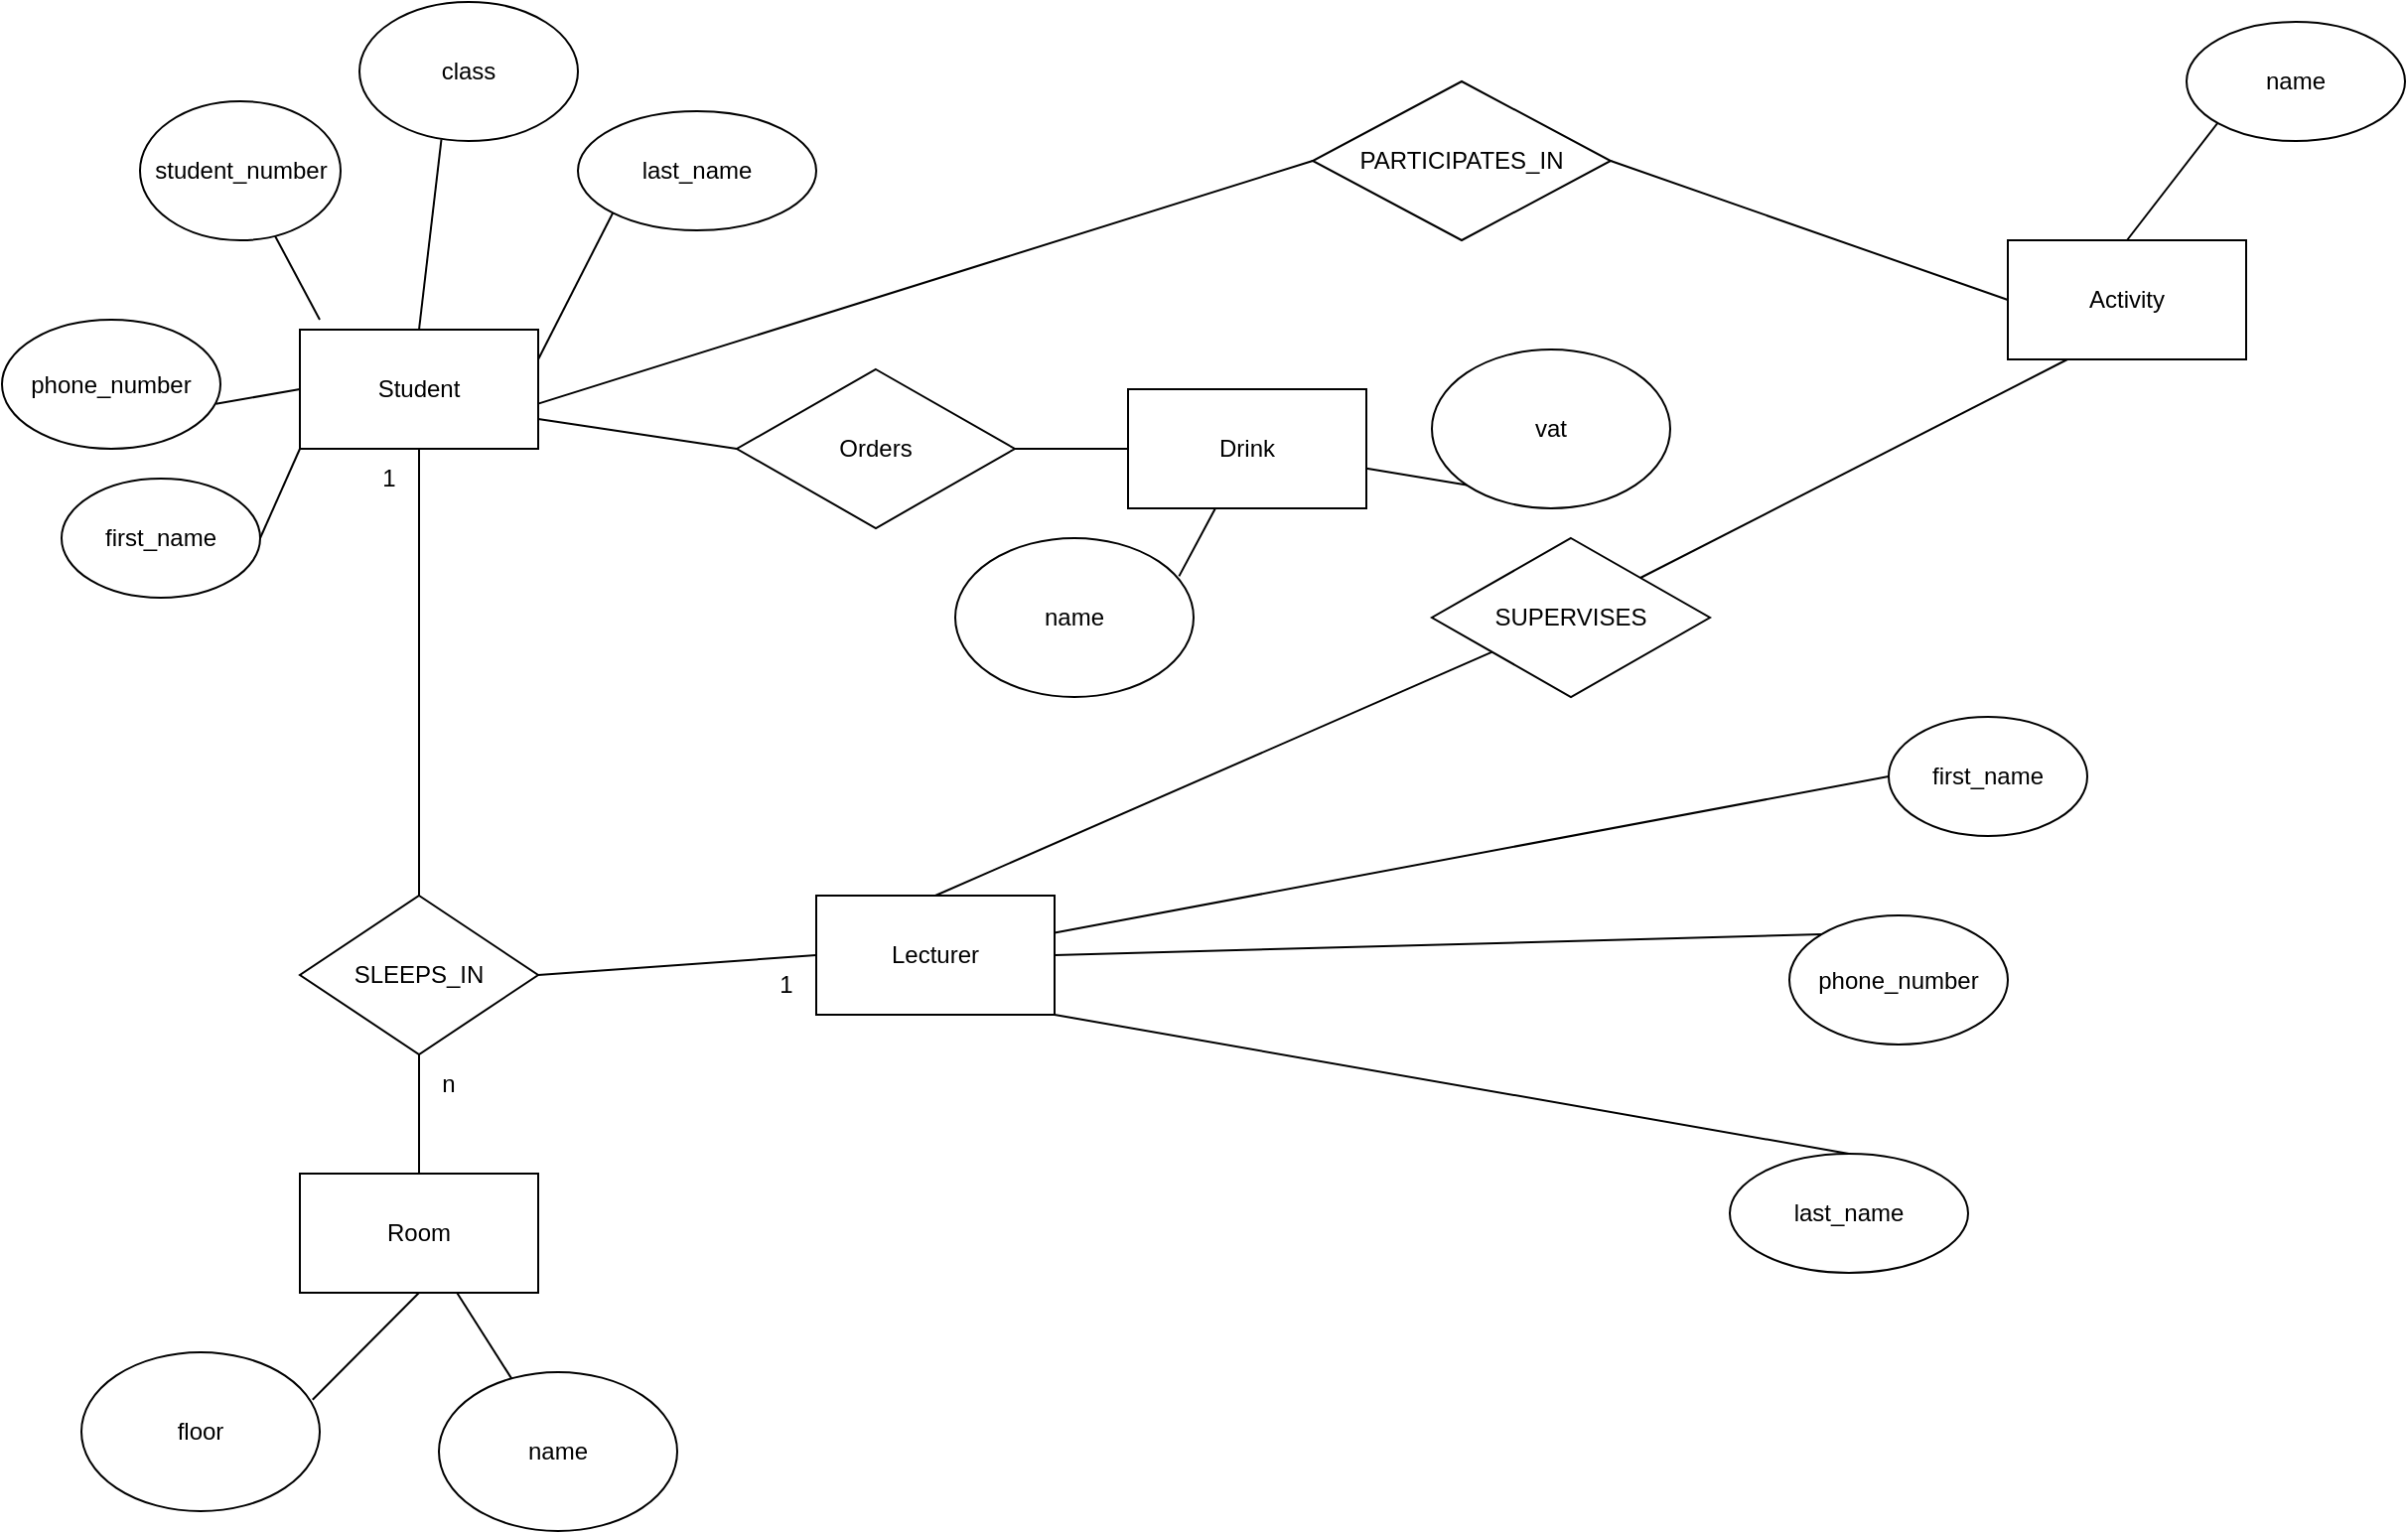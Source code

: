 <mxfile version="23.1.8" type="github">
  <diagram id="R2lEEEUBdFMjLlhIrx00" name="Page-1">
    <mxGraphModel dx="1389" dy="769" grid="1" gridSize="10" guides="1" tooltips="1" connect="1" arrows="1" fold="1" page="1" pageScale="1" pageWidth="1654" pageHeight="1169" math="0" shadow="0" extFonts="Permanent Marker^https://fonts.googleapis.com/css?family=Permanent+Marker">
      <root>
        <mxCell id="0" />
        <mxCell id="1" parent="0" />
        <mxCell id="6ONUPjFALlG7eIRQbD8H-49" value="Student" style="rounded=0;whiteSpace=wrap;html=1;" vertex="1" parent="1">
          <mxGeometry x="410" y="545" width="120" height="60" as="geometry" />
        </mxCell>
        <mxCell id="6ONUPjFALlG7eIRQbD8H-50" value="Activity" style="rounded=0;whiteSpace=wrap;html=1;" vertex="1" parent="1">
          <mxGeometry x="1270" y="500" width="120" height="60" as="geometry" />
        </mxCell>
        <mxCell id="6ONUPjFALlG7eIRQbD8H-51" value="Room" style="rounded=0;whiteSpace=wrap;html=1;" vertex="1" parent="1">
          <mxGeometry x="410" y="970" width="120" height="60" as="geometry" />
        </mxCell>
        <mxCell id="6ONUPjFALlG7eIRQbD8H-52" value="Drink" style="rounded=0;whiteSpace=wrap;html=1;" vertex="1" parent="1">
          <mxGeometry x="827" y="575" width="120" height="60" as="geometry" />
        </mxCell>
        <mxCell id="6ONUPjFALlG7eIRQbD8H-53" value="last_name" style="ellipse;whiteSpace=wrap;html=1;" vertex="1" parent="1">
          <mxGeometry x="550" y="435" width="120" height="60" as="geometry" />
        </mxCell>
        <mxCell id="6ONUPjFALlG7eIRQbD8H-54" value="phone_number" style="ellipse;whiteSpace=wrap;html=1;" vertex="1" parent="1">
          <mxGeometry x="260" y="540" width="110" height="65" as="geometry" />
        </mxCell>
        <mxCell id="6ONUPjFALlG7eIRQbD8H-55" value="class" style="ellipse;whiteSpace=wrap;html=1;" vertex="1" parent="1">
          <mxGeometry x="440" y="380" width="110" height="70" as="geometry" />
        </mxCell>
        <mxCell id="6ONUPjFALlG7eIRQbD8H-56" value="student_number" style="ellipse;whiteSpace=wrap;html=1;" vertex="1" parent="1">
          <mxGeometry x="329.5" y="430" width="101" height="70" as="geometry" />
        </mxCell>
        <mxCell id="6ONUPjFALlG7eIRQbD8H-57" value="first_name" style="ellipse;whiteSpace=wrap;html=1;" vertex="1" parent="1">
          <mxGeometry x="290" y="620" width="100" height="60" as="geometry" />
        </mxCell>
        <mxCell id="6ONUPjFALlG7eIRQbD8H-58" value="" style="endArrow=none;html=1;rounded=0;entryX=1;entryY=0.25;entryDx=0;entryDy=0;exitX=0;exitY=1;exitDx=0;exitDy=0;" edge="1" parent="1" source="6ONUPjFALlG7eIRQbD8H-53" target="6ONUPjFALlG7eIRQbD8H-49">
          <mxGeometry width="50" height="50" relative="1" as="geometry">
            <mxPoint x="460" y="710" as="sourcePoint" />
            <mxPoint x="510" y="660" as="targetPoint" />
          </mxGeometry>
        </mxCell>
        <mxCell id="6ONUPjFALlG7eIRQbD8H-59" value="" style="endArrow=none;html=1;rounded=0;exitX=1;exitY=0.5;exitDx=0;exitDy=0;entryX=0;entryY=1;entryDx=0;entryDy=0;" edge="1" parent="1" source="6ONUPjFALlG7eIRQbD8H-57" target="6ONUPjFALlG7eIRQbD8H-49">
          <mxGeometry width="50" height="50" relative="1" as="geometry">
            <mxPoint x="380" y="590" as="sourcePoint" />
            <mxPoint x="430" y="540" as="targetPoint" />
          </mxGeometry>
        </mxCell>
        <mxCell id="6ONUPjFALlG7eIRQbD8H-60" value="" style="endArrow=none;html=1;rounded=0;entryX=0;entryY=0.5;entryDx=0;entryDy=0;exitX=0.979;exitY=0.652;exitDx=0;exitDy=0;exitPerimeter=0;" edge="1" parent="1" source="6ONUPjFALlG7eIRQbD8H-54" target="6ONUPjFALlG7eIRQbD8H-49">
          <mxGeometry width="50" height="50" relative="1" as="geometry">
            <mxPoint x="380" y="580" as="sourcePoint" />
            <mxPoint x="430" y="530" as="targetPoint" />
          </mxGeometry>
        </mxCell>
        <mxCell id="6ONUPjFALlG7eIRQbD8H-61" value="" style="endArrow=none;html=1;rounded=0;" edge="1" parent="1" target="6ONUPjFALlG7eIRQbD8H-56">
          <mxGeometry width="50" height="50" relative="1" as="geometry">
            <mxPoint x="420" y="540" as="sourcePoint" />
            <mxPoint x="480" y="500" as="targetPoint" />
          </mxGeometry>
        </mxCell>
        <mxCell id="6ONUPjFALlG7eIRQbD8H-62" value="" style="endArrow=none;html=1;rounded=0;entryX=0.375;entryY=0.988;entryDx=0;entryDy=0;exitX=0.5;exitY=0;exitDx=0;exitDy=0;entryPerimeter=0;" edge="1" parent="1" source="6ONUPjFALlG7eIRQbD8H-49" target="6ONUPjFALlG7eIRQbD8H-55">
          <mxGeometry width="50" height="50" relative="1" as="geometry">
            <mxPoint x="540" y="640" as="sourcePoint" />
            <mxPoint x="590" y="590" as="targetPoint" />
          </mxGeometry>
        </mxCell>
        <mxCell id="6ONUPjFALlG7eIRQbD8H-63" value="" style="endArrow=none;html=1;rounded=0;exitX=0.5;exitY=0;exitDx=0;exitDy=0;exitPerimeter=0;entryX=0.5;entryY=0;entryDx=0;entryDy=0;" edge="1" parent="1" source="6ONUPjFALlG7eIRQbD8H-50" target="6ONUPjFALlG7eIRQbD8H-64">
          <mxGeometry width="50" height="50" relative="1" as="geometry">
            <mxPoint x="600" y="815.04" as="sourcePoint" />
            <mxPoint x="660.463" y="810.001" as="targetPoint" />
          </mxGeometry>
        </mxCell>
        <mxCell id="6ONUPjFALlG7eIRQbD8H-64" value="name" style="ellipse;whiteSpace=wrap;html=1;" vertex="1" parent="1">
          <mxGeometry x="1360" y="390" width="110" height="60" as="geometry" />
        </mxCell>
        <mxCell id="6ONUPjFALlG7eIRQbD8H-65" value="name" style="ellipse;whiteSpace=wrap;html=1;" vertex="1" parent="1">
          <mxGeometry x="480" y="1070" width="120" height="80" as="geometry" />
        </mxCell>
        <mxCell id="6ONUPjFALlG7eIRQbD8H-66" value="floor" style="ellipse;whiteSpace=wrap;html=1;" vertex="1" parent="1">
          <mxGeometry x="300" y="1060" width="120" height="80" as="geometry" />
        </mxCell>
        <mxCell id="6ONUPjFALlG7eIRQbD8H-67" value="" style="endArrow=none;html=1;rounded=0;exitX=0.5;exitY=1;exitDx=0;exitDy=0;entryX=0.97;entryY=0.298;entryDx=0;entryDy=0;entryPerimeter=0;" edge="1" parent="1" source="6ONUPjFALlG7eIRQbD8H-51" target="6ONUPjFALlG7eIRQbD8H-66">
          <mxGeometry width="50" height="50" relative="1" as="geometry">
            <mxPoint x="540" y="1060" as="sourcePoint" />
            <mxPoint x="390" y="1160" as="targetPoint" />
          </mxGeometry>
        </mxCell>
        <mxCell id="6ONUPjFALlG7eIRQbD8H-68" value="" style="endArrow=none;html=1;rounded=0;" edge="1" parent="1" source="6ONUPjFALlG7eIRQbD8H-51" target="6ONUPjFALlG7eIRQbD8H-65">
          <mxGeometry width="50" height="50" relative="1" as="geometry">
            <mxPoint x="310" y="1030" as="sourcePoint" />
            <mxPoint x="360" y="980" as="targetPoint" />
          </mxGeometry>
        </mxCell>
        <mxCell id="6ONUPjFALlG7eIRQbD8H-69" value="name" style="ellipse;whiteSpace=wrap;html=1;" vertex="1" parent="1">
          <mxGeometry x="740" y="650" width="120" height="80" as="geometry" />
        </mxCell>
        <mxCell id="6ONUPjFALlG7eIRQbD8H-70" value="vat" style="ellipse;whiteSpace=wrap;html=1;" vertex="1" parent="1">
          <mxGeometry x="980" y="555" width="120" height="80" as="geometry" />
        </mxCell>
        <mxCell id="6ONUPjFALlG7eIRQbD8H-71" value="" style="endArrow=none;html=1;rounded=0;entryX=0.939;entryY=0.24;entryDx=0;entryDy=0;entryPerimeter=0;" edge="1" parent="1" source="6ONUPjFALlG7eIRQbD8H-52" target="6ONUPjFALlG7eIRQbD8H-69">
          <mxGeometry width="50" height="50" relative="1" as="geometry">
            <mxPoint x="790" y="305" as="sourcePoint" />
            <mxPoint x="840" y="255" as="targetPoint" />
          </mxGeometry>
        </mxCell>
        <mxCell id="6ONUPjFALlG7eIRQbD8H-72" value="" style="endArrow=none;html=1;rounded=0;entryX=0;entryY=1;entryDx=0;entryDy=0;" edge="1" parent="1" source="6ONUPjFALlG7eIRQbD8H-52" target="6ONUPjFALlG7eIRQbD8H-70">
          <mxGeometry width="50" height="50" relative="1" as="geometry">
            <mxPoint x="790" y="305" as="sourcePoint" />
            <mxPoint x="840" y="255" as="targetPoint" />
          </mxGeometry>
        </mxCell>
        <mxCell id="6ONUPjFALlG7eIRQbD8H-73" value="Lecturer" style="rounded=0;whiteSpace=wrap;html=1;" vertex="1" parent="1">
          <mxGeometry x="670" y="830" width="120" height="60" as="geometry" />
        </mxCell>
        <mxCell id="6ONUPjFALlG7eIRQbD8H-74" value="last_name" style="ellipse;whiteSpace=wrap;html=1;" vertex="1" parent="1">
          <mxGeometry x="1130" y="960" width="120" height="60" as="geometry" />
        </mxCell>
        <mxCell id="6ONUPjFALlG7eIRQbD8H-75" value="phone_number" style="ellipse;whiteSpace=wrap;html=1;" vertex="1" parent="1">
          <mxGeometry x="1160" y="840" width="110" height="65" as="geometry" />
        </mxCell>
        <mxCell id="6ONUPjFALlG7eIRQbD8H-76" value="first_name" style="ellipse;whiteSpace=wrap;html=1;" vertex="1" parent="1">
          <mxGeometry x="1210" y="740" width="100" height="60" as="geometry" />
        </mxCell>
        <mxCell id="6ONUPjFALlG7eIRQbD8H-77" value="" style="endArrow=none;html=1;rounded=0;entryX=1;entryY=1;entryDx=0;entryDy=0;exitX=0.5;exitY=0;exitDx=0;exitDy=0;" edge="1" parent="1" source="6ONUPjFALlG7eIRQbD8H-74" target="6ONUPjFALlG7eIRQbD8H-73">
          <mxGeometry width="50" height="50" relative="1" as="geometry">
            <mxPoint x="950" y="875" as="sourcePoint" />
            <mxPoint x="1000" y="825" as="targetPoint" />
          </mxGeometry>
        </mxCell>
        <mxCell id="6ONUPjFALlG7eIRQbD8H-78" value="" style="endArrow=none;html=1;rounded=0;exitX=0;exitY=0.5;exitDx=0;exitDy=0;" edge="1" parent="1" source="6ONUPjFALlG7eIRQbD8H-76" target="6ONUPjFALlG7eIRQbD8H-73">
          <mxGeometry width="50" height="50" relative="1" as="geometry">
            <mxPoint x="870" y="755" as="sourcePoint" />
            <mxPoint x="920" y="705" as="targetPoint" />
          </mxGeometry>
        </mxCell>
        <mxCell id="6ONUPjFALlG7eIRQbD8H-79" value="" style="endArrow=none;html=1;rounded=0;exitX=0;exitY=0;exitDx=0;exitDy=0;entryX=1;entryY=0.5;entryDx=0;entryDy=0;" edge="1" parent="1" source="6ONUPjFALlG7eIRQbD8H-75" target="6ONUPjFALlG7eIRQbD8H-73">
          <mxGeometry width="50" height="50" relative="1" as="geometry">
            <mxPoint x="870" y="745" as="sourcePoint" />
            <mxPoint x="1030" y="765" as="targetPoint" />
          </mxGeometry>
        </mxCell>
        <mxCell id="6ONUPjFALlG7eIRQbD8H-80" value="SUPERVISES" style="rhombus;whiteSpace=wrap;html=1;" vertex="1" parent="1">
          <mxGeometry x="980" y="650" width="140" height="80" as="geometry" />
        </mxCell>
        <mxCell id="6ONUPjFALlG7eIRQbD8H-81" value="" style="endArrow=none;html=1;rounded=0;entryX=1;entryY=0;entryDx=0;entryDy=0;exitX=0.25;exitY=1;exitDx=0;exitDy=0;" edge="1" parent="1" source="6ONUPjFALlG7eIRQbD8H-50" target="6ONUPjFALlG7eIRQbD8H-80">
          <mxGeometry width="50" height="50" relative="1" as="geometry">
            <mxPoint x="1320" y="550" as="sourcePoint" />
            <mxPoint x="1250" y="550" as="targetPoint" />
          </mxGeometry>
        </mxCell>
        <mxCell id="6ONUPjFALlG7eIRQbD8H-82" value="" style="endArrow=none;html=1;rounded=0;exitX=0.5;exitY=0;exitDx=0;exitDy=0;" edge="1" parent="1" source="6ONUPjFALlG7eIRQbD8H-73" target="6ONUPjFALlG7eIRQbD8H-80">
          <mxGeometry width="50" height="50" relative="1" as="geometry">
            <mxPoint x="950" y="810" as="sourcePoint" />
            <mxPoint x="1000" y="760" as="targetPoint" />
          </mxGeometry>
        </mxCell>
        <mxCell id="6ONUPjFALlG7eIRQbD8H-83" value="SLEEPS_IN" style="rhombus;whiteSpace=wrap;html=1;" vertex="1" parent="1">
          <mxGeometry x="410" y="830" width="120" height="80" as="geometry" />
        </mxCell>
        <mxCell id="6ONUPjFALlG7eIRQbD8H-84" value="" style="endArrow=none;html=1;rounded=0;exitX=0.5;exitY=1;exitDx=0;exitDy=0;" edge="1" parent="1" source="6ONUPjFALlG7eIRQbD8H-49" target="6ONUPjFALlG7eIRQbD8H-83">
          <mxGeometry width="50" height="50" relative="1" as="geometry">
            <mxPoint x="490" y="660" as="sourcePoint" />
            <mxPoint x="540" y="610" as="targetPoint" />
          </mxGeometry>
        </mxCell>
        <mxCell id="6ONUPjFALlG7eIRQbD8H-85" value="" style="endArrow=none;html=1;rounded=0;entryX=0;entryY=0.5;entryDx=0;entryDy=0;exitX=1;exitY=0.5;exitDx=0;exitDy=0;" edge="1" parent="1" source="6ONUPjFALlG7eIRQbD8H-83" target="6ONUPjFALlG7eIRQbD8H-73">
          <mxGeometry width="50" height="50" relative="1" as="geometry">
            <mxPoint x="800" y="810" as="sourcePoint" />
            <mxPoint x="850" y="760" as="targetPoint" />
          </mxGeometry>
        </mxCell>
        <mxCell id="6ONUPjFALlG7eIRQbD8H-86" value="" style="endArrow=none;html=1;rounded=0;exitX=0.5;exitY=0;exitDx=0;exitDy=0;entryX=0.5;entryY=1;entryDx=0;entryDy=0;" edge="1" parent="1" source="6ONUPjFALlG7eIRQbD8H-51" target="6ONUPjFALlG7eIRQbD8H-83">
          <mxGeometry width="50" height="50" relative="1" as="geometry">
            <mxPoint x="800" y="810" as="sourcePoint" />
            <mxPoint x="850" y="760" as="targetPoint" />
          </mxGeometry>
        </mxCell>
        <mxCell id="6ONUPjFALlG7eIRQbD8H-87" value="Orders" style="rhombus;whiteSpace=wrap;html=1;" vertex="1" parent="1">
          <mxGeometry x="630" y="565" width="140" height="80" as="geometry" />
        </mxCell>
        <mxCell id="6ONUPjFALlG7eIRQbD8H-88" value="" style="endArrow=none;html=1;rounded=0;exitX=0;exitY=0.5;exitDx=0;exitDy=0;" edge="1" parent="1" source="6ONUPjFALlG7eIRQbD8H-87">
          <mxGeometry width="50" height="50" relative="1" as="geometry">
            <mxPoint x="520" y="760" as="sourcePoint" />
            <mxPoint x="530" y="590" as="targetPoint" />
          </mxGeometry>
        </mxCell>
        <mxCell id="6ONUPjFALlG7eIRQbD8H-89" value="" style="endArrow=none;html=1;rounded=0;entryX=0;entryY=0.5;entryDx=0;entryDy=0;exitX=1;exitY=0.5;exitDx=0;exitDy=0;" edge="1" parent="1" source="6ONUPjFALlG7eIRQbD8H-87" target="6ONUPjFALlG7eIRQbD8H-52">
          <mxGeometry width="50" height="50" relative="1" as="geometry">
            <mxPoint x="870" y="700" as="sourcePoint" />
            <mxPoint x="920" y="650" as="targetPoint" />
          </mxGeometry>
        </mxCell>
        <mxCell id="fV-UiNNNIBashRxx41fj-5" value="n" style="text;html=1;align=center;verticalAlign=middle;whiteSpace=wrap;rounded=0;" vertex="1" parent="1">
          <mxGeometry x="470" y="910" width="30" height="30" as="geometry" />
        </mxCell>
        <mxCell id="fV-UiNNNIBashRxx41fj-8" value="1" style="text;html=1;align=center;verticalAlign=middle;whiteSpace=wrap;rounded=0;" vertex="1" parent="1">
          <mxGeometry x="440" y="605" width="30" height="30" as="geometry" />
        </mxCell>
        <mxCell id="fV-UiNNNIBashRxx41fj-9" value="1" style="text;html=1;align=center;verticalAlign=middle;whiteSpace=wrap;rounded=0;" vertex="1" parent="1">
          <mxGeometry x="640" y="860" width="30" height="30" as="geometry" />
        </mxCell>
        <mxCell id="6ONUPjFALlG7eIRQbD8H-94" value="" style="endArrow=none;html=1;rounded=0;exitX=1.003;exitY=0.62;exitDx=0;exitDy=0;exitPerimeter=0;entryX=0;entryY=0.5;entryDx=0;entryDy=0;" edge="1" parent="1" source="6ONUPjFALlG7eIRQbD8H-49" target="6ONUPjFALlG7eIRQbD8H-95">
          <mxGeometry width="50" height="50" relative="1" as="geometry">
            <mxPoint x="740" y="590" as="sourcePoint" />
            <mxPoint x="990" y="550" as="targetPoint" />
          </mxGeometry>
        </mxCell>
        <mxCell id="6ONUPjFALlG7eIRQbD8H-95" value="PARTICIPATES_IN" style="rhombus;whiteSpace=wrap;html=1;" vertex="1" parent="1">
          <mxGeometry x="920" y="420" width="150" height="80" as="geometry" />
        </mxCell>
        <mxCell id="6ONUPjFALlG7eIRQbD8H-96" value="" style="endArrow=none;html=1;rounded=0;entryX=0;entryY=0.5;entryDx=0;entryDy=0;exitX=1;exitY=0.5;exitDx=0;exitDy=0;" edge="1" parent="1" source="6ONUPjFALlG7eIRQbD8H-95" target="6ONUPjFALlG7eIRQbD8H-50">
          <mxGeometry width="50" height="50" relative="1" as="geometry">
            <mxPoint x="930" y="580" as="sourcePoint" />
            <mxPoint x="980" y="530" as="targetPoint" />
          </mxGeometry>
        </mxCell>
      </root>
    </mxGraphModel>
  </diagram>
</mxfile>
